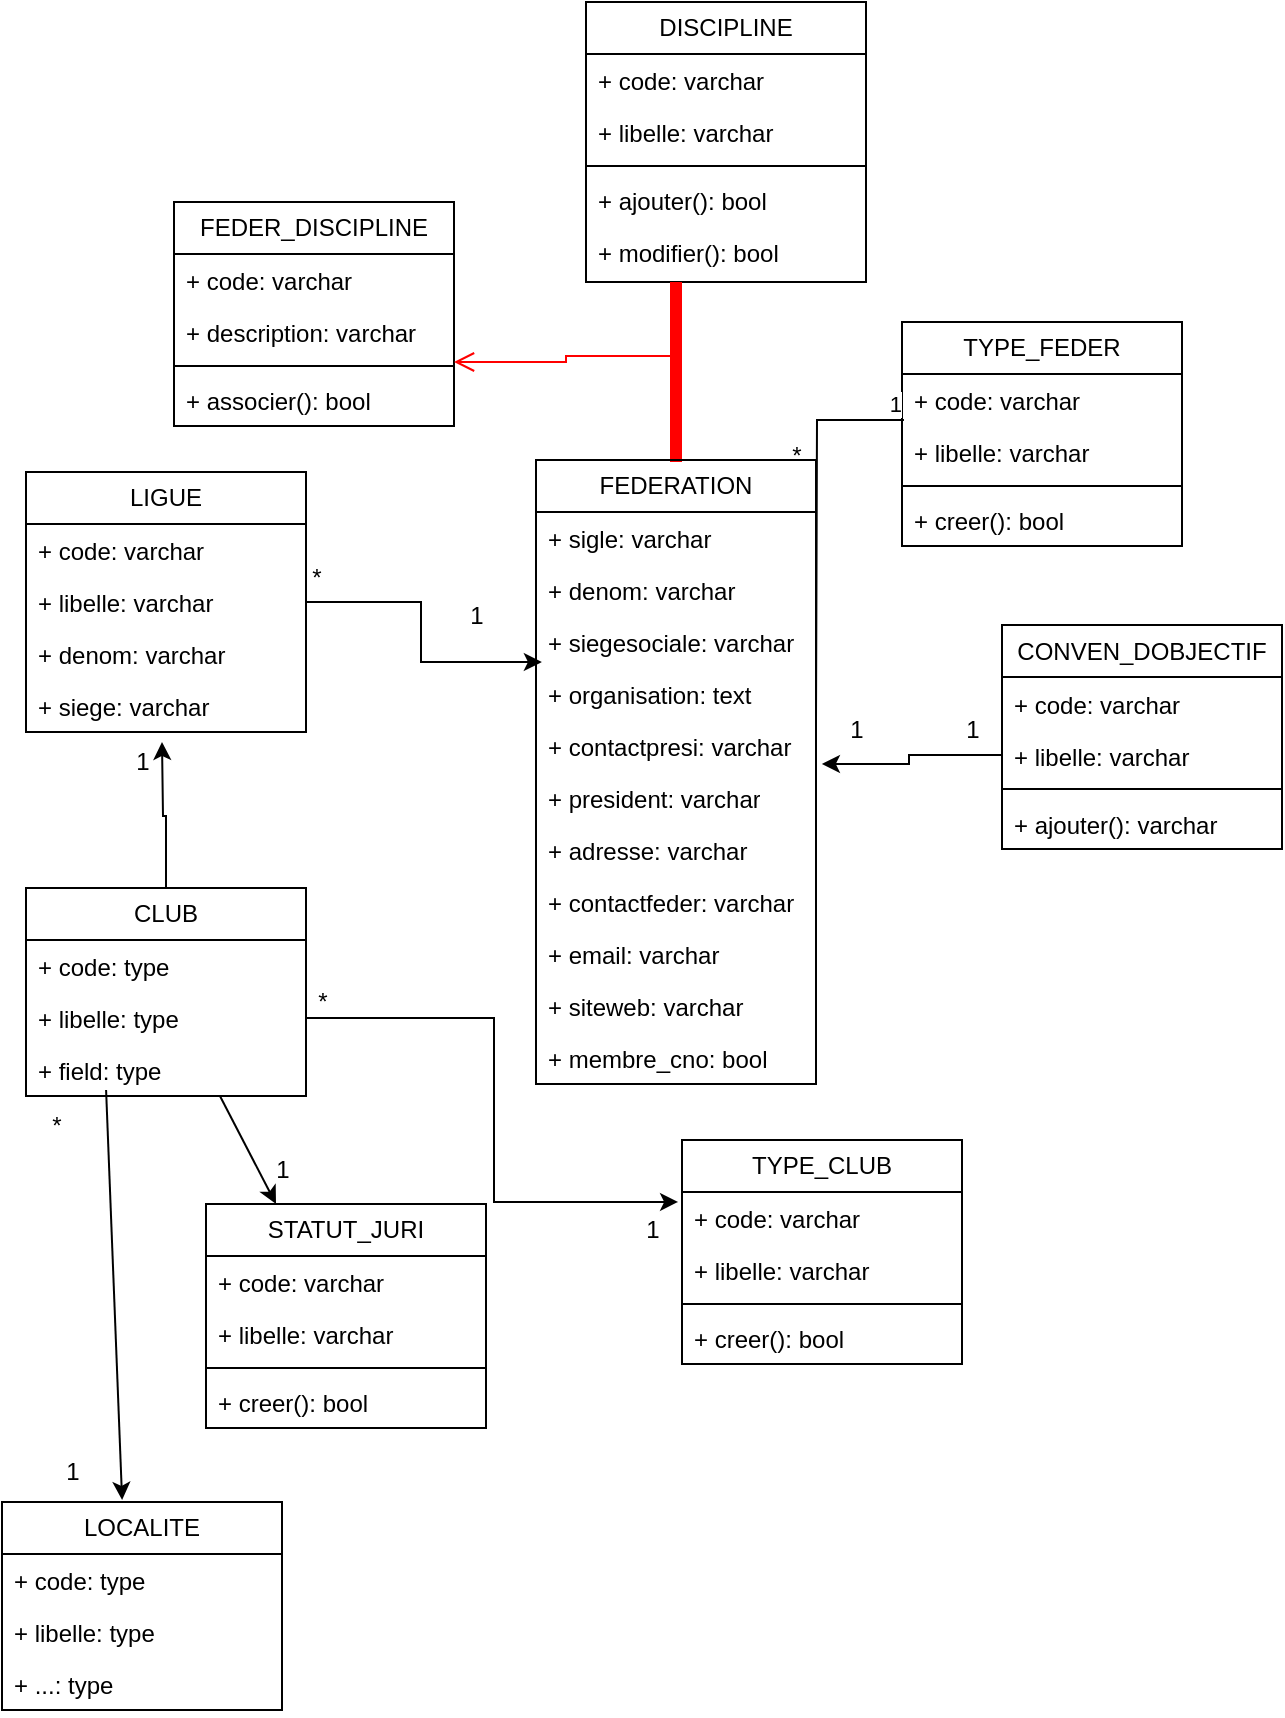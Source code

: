 <mxfile version="24.7.7">
  <diagram name="Page-1" id="IQpaf1bU2cP2rhMB1gOp">
    <mxGraphModel dx="1114" dy="566" grid="1" gridSize="10" guides="1" tooltips="1" connect="1" arrows="1" fold="1" page="1" pageScale="1" pageWidth="827" pageHeight="1169" math="0" shadow="0">
      <root>
        <mxCell id="0" />
        <mxCell id="1" parent="0" />
        <mxCell id="dvDmtmMPWIaqsXR3ExQg-1" value="DISCIPLINE" style="swimlane;fontStyle=0;childLayout=stackLayout;horizontal=1;startSize=26;fillColor=none;horizontalStack=0;resizeParent=1;resizeParentMax=0;resizeLast=0;collapsible=1;marginBottom=0;whiteSpace=wrap;html=1;" vertex="1" parent="1">
          <mxGeometry x="292" width="140" height="140" as="geometry" />
        </mxCell>
        <mxCell id="dvDmtmMPWIaqsXR3ExQg-2" value="+ code: varchar" style="text;strokeColor=none;fillColor=none;align=left;verticalAlign=top;spacingLeft=4;spacingRight=4;overflow=hidden;rotatable=0;points=[[0,0.5],[1,0.5]];portConstraint=eastwest;whiteSpace=wrap;html=1;" vertex="1" parent="dvDmtmMPWIaqsXR3ExQg-1">
          <mxGeometry y="26" width="140" height="26" as="geometry" />
        </mxCell>
        <mxCell id="dvDmtmMPWIaqsXR3ExQg-3" value="+ libelle: varchar" style="text;strokeColor=none;fillColor=none;align=left;verticalAlign=top;spacingLeft=4;spacingRight=4;overflow=hidden;rotatable=0;points=[[0,0.5],[1,0.5]];portConstraint=eastwest;whiteSpace=wrap;html=1;" vertex="1" parent="dvDmtmMPWIaqsXR3ExQg-1">
          <mxGeometry y="52" width="140" height="26" as="geometry" />
        </mxCell>
        <mxCell id="dvDmtmMPWIaqsXR3ExQg-6" value="" style="line;strokeWidth=1;fillColor=none;align=left;verticalAlign=middle;spacingTop=-1;spacingLeft=3;spacingRight=3;rotatable=0;labelPosition=right;points=[];portConstraint=eastwest;strokeColor=inherit;" vertex="1" parent="dvDmtmMPWIaqsXR3ExQg-1">
          <mxGeometry y="78" width="140" height="8" as="geometry" />
        </mxCell>
        <mxCell id="dvDmtmMPWIaqsXR3ExQg-5" value="+ ajouter(): bool" style="text;strokeColor=none;fillColor=none;align=left;verticalAlign=top;spacingLeft=4;spacingRight=4;overflow=hidden;rotatable=0;points=[[0,0.5],[1,0.5]];portConstraint=eastwest;whiteSpace=wrap;html=1;" vertex="1" parent="dvDmtmMPWIaqsXR3ExQg-1">
          <mxGeometry y="86" width="140" height="26" as="geometry" />
        </mxCell>
        <mxCell id="dvDmtmMPWIaqsXR3ExQg-7" value="+ modifier(): bool" style="text;strokeColor=none;fillColor=none;align=left;verticalAlign=top;spacingLeft=4;spacingRight=4;overflow=hidden;rotatable=0;points=[[0,0.5],[1,0.5]];portConstraint=eastwest;whiteSpace=wrap;html=1;" vertex="1" parent="dvDmtmMPWIaqsXR3ExQg-1">
          <mxGeometry y="112" width="140" height="26" as="geometry" />
        </mxCell>
        <mxCell id="dvDmtmMPWIaqsXR3ExQg-4" value="+ supprimer(): bool" style="text;strokeColor=none;fillColor=none;align=left;verticalAlign=top;spacingLeft=4;spacingRight=4;overflow=hidden;rotatable=0;points=[[0,0.5],[1,0.5]];portConstraint=eastwest;whiteSpace=wrap;html=1;" vertex="1" parent="dvDmtmMPWIaqsXR3ExQg-1">
          <mxGeometry y="138" width="140" height="2" as="geometry" />
        </mxCell>
        <mxCell id="dvDmtmMPWIaqsXR3ExQg-48" style="edgeStyle=orthogonalEdgeStyle;rounded=0;orthogonalLoop=1;jettySize=auto;html=1;" edge="1" parent="1" source="dvDmtmMPWIaqsXR3ExQg-8">
          <mxGeometry relative="1" as="geometry">
            <mxPoint x="80" y="370" as="targetPoint" />
          </mxGeometry>
        </mxCell>
        <mxCell id="dvDmtmMPWIaqsXR3ExQg-24" style="edgeStyle=orthogonalEdgeStyle;rounded=0;orthogonalLoop=1;jettySize=auto;html=1;entryX=-0.014;entryY=0.192;entryDx=0;entryDy=0;entryPerimeter=0;" edge="1" parent="1" source="dvDmtmMPWIaqsXR3ExQg-10" target="dvDmtmMPWIaqsXR3ExQg-18">
          <mxGeometry relative="1" as="geometry" />
        </mxCell>
        <mxCell id="dvDmtmMPWIaqsXR3ExQg-34" value="LIGUE" style="swimlane;fontStyle=0;childLayout=stackLayout;horizontal=1;startSize=26;fillColor=none;horizontalStack=0;resizeParent=1;resizeParentMax=0;resizeLast=0;collapsible=1;marginBottom=0;whiteSpace=wrap;html=1;" vertex="1" parent="1">
          <mxGeometry x="12" y="235" width="140" height="130" as="geometry" />
        </mxCell>
        <mxCell id="dvDmtmMPWIaqsXR3ExQg-35" value="+ code: varchar" style="text;strokeColor=none;fillColor=none;align=left;verticalAlign=top;spacingLeft=4;spacingRight=4;overflow=hidden;rotatable=0;points=[[0,0.5],[1,0.5]];portConstraint=eastwest;whiteSpace=wrap;html=1;" vertex="1" parent="dvDmtmMPWIaqsXR3ExQg-34">
          <mxGeometry y="26" width="140" height="26" as="geometry" />
        </mxCell>
        <mxCell id="dvDmtmMPWIaqsXR3ExQg-36" value="+ libelle: varchar" style="text;strokeColor=none;fillColor=none;align=left;verticalAlign=top;spacingLeft=4;spacingRight=4;overflow=hidden;rotatable=0;points=[[0,0.5],[1,0.5]];portConstraint=eastwest;whiteSpace=wrap;html=1;" vertex="1" parent="dvDmtmMPWIaqsXR3ExQg-34">
          <mxGeometry y="52" width="140" height="26" as="geometry" />
        </mxCell>
        <mxCell id="dvDmtmMPWIaqsXR3ExQg-105" value="+ denom: varchar" style="text;strokeColor=none;fillColor=none;align=left;verticalAlign=top;spacingLeft=4;spacingRight=4;overflow=hidden;rotatable=0;points=[[0,0.5],[1,0.5]];portConstraint=eastwest;whiteSpace=wrap;html=1;" vertex="1" parent="dvDmtmMPWIaqsXR3ExQg-34">
          <mxGeometry y="78" width="140" height="26" as="geometry" />
        </mxCell>
        <mxCell id="dvDmtmMPWIaqsXR3ExQg-37" value="+ siege: varchar" style="text;strokeColor=none;fillColor=none;align=left;verticalAlign=top;spacingLeft=4;spacingRight=4;overflow=hidden;rotatable=0;points=[[0,0.5],[1,0.5]];portConstraint=eastwest;whiteSpace=wrap;html=1;" vertex="1" parent="dvDmtmMPWIaqsXR3ExQg-34">
          <mxGeometry y="104" width="140" height="26" as="geometry" />
        </mxCell>
        <mxCell id="dvDmtmMPWIaqsXR3ExQg-39" value="1" style="text;html=1;align=center;verticalAlign=middle;resizable=0;points=[];autosize=1;strokeColor=none;fillColor=none;" vertex="1" parent="1">
          <mxGeometry x="222" y="292" width="30" height="30" as="geometry" />
        </mxCell>
        <mxCell id="dvDmtmMPWIaqsXR3ExQg-40" value="*" style="text;html=1;align=center;verticalAlign=middle;resizable=0;points=[];autosize=1;strokeColor=none;fillColor=none;" vertex="1" parent="1">
          <mxGeometry x="142" y="273" width="30" height="30" as="geometry" />
        </mxCell>
        <mxCell id="dvDmtmMPWIaqsXR3ExQg-46" value="" style="edgeStyle=orthogonalEdgeStyle;rounded=0;orthogonalLoop=1;jettySize=auto;html=1;entryX=0.021;entryY=0.885;entryDx=0;entryDy=0;entryPerimeter=0;" edge="1" parent="1" source="dvDmtmMPWIaqsXR3ExQg-36" target="dvDmtmMPWIaqsXR3ExQg-70">
          <mxGeometry relative="1" as="geometry" />
        </mxCell>
        <mxCell id="dvDmtmMPWIaqsXR3ExQg-47" value="" style="edgeStyle=orthogonalEdgeStyle;rounded=0;orthogonalLoop=1;jettySize=auto;html=1;entryX=1.021;entryY=-0.154;entryDx=0;entryDy=0;entryPerimeter=0;" edge="1" parent="1" source="dvDmtmMPWIaqsXR3ExQg-44" target="dvDmtmMPWIaqsXR3ExQg-76">
          <mxGeometry relative="1" as="geometry" />
        </mxCell>
        <mxCell id="dvDmtmMPWIaqsXR3ExQg-49" value="1" style="text;html=1;align=center;verticalAlign=middle;resizable=0;points=[];autosize=1;strokeColor=none;fillColor=none;" vertex="1" parent="1">
          <mxGeometry x="55" y="365" width="30" height="30" as="geometry" />
        </mxCell>
        <mxCell id="dvDmtmMPWIaqsXR3ExQg-55" value="FEDER_DISCIPLINE" style="swimlane;fontStyle=0;childLayout=stackLayout;horizontal=1;startSize=26;fillColor=none;horizontalStack=0;resizeParent=1;resizeParentMax=0;resizeLast=0;collapsible=1;marginBottom=0;whiteSpace=wrap;html=1;" vertex="1" parent="1">
          <mxGeometry x="86" y="100" width="140" height="112" as="geometry" />
        </mxCell>
        <mxCell id="dvDmtmMPWIaqsXR3ExQg-56" value="+ code: varchar" style="text;strokeColor=none;fillColor=none;align=left;verticalAlign=top;spacingLeft=4;spacingRight=4;overflow=hidden;rotatable=0;points=[[0,0.5],[1,0.5]];portConstraint=eastwest;whiteSpace=wrap;html=1;" vertex="1" parent="dvDmtmMPWIaqsXR3ExQg-55">
          <mxGeometry y="26" width="140" height="26" as="geometry" />
        </mxCell>
        <mxCell id="dvDmtmMPWIaqsXR3ExQg-57" value="+ description: varchar" style="text;strokeColor=none;fillColor=none;align=left;verticalAlign=top;spacingLeft=4;spacingRight=4;overflow=hidden;rotatable=0;points=[[0,0.5],[1,0.5]];portConstraint=eastwest;whiteSpace=wrap;html=1;" vertex="1" parent="dvDmtmMPWIaqsXR3ExQg-55">
          <mxGeometry y="52" width="140" height="26" as="geometry" />
        </mxCell>
        <mxCell id="dvDmtmMPWIaqsXR3ExQg-69" value="" style="line;strokeWidth=1;fillColor=none;align=left;verticalAlign=middle;spacingTop=-1;spacingLeft=3;spacingRight=3;rotatable=0;labelPosition=right;points=[];portConstraint=eastwest;strokeColor=inherit;" vertex="1" parent="dvDmtmMPWIaqsXR3ExQg-55">
          <mxGeometry y="78" width="140" height="8" as="geometry" />
        </mxCell>
        <mxCell id="dvDmtmMPWIaqsXR3ExQg-58" value="+ associer(): bool" style="text;strokeColor=none;fillColor=none;align=left;verticalAlign=top;spacingLeft=4;spacingRight=4;overflow=hidden;rotatable=0;points=[[0,0.5],[1,0.5]];portConstraint=eastwest;whiteSpace=wrap;html=1;" vertex="1" parent="dvDmtmMPWIaqsXR3ExQg-55">
          <mxGeometry y="86" width="140" height="26" as="geometry" />
        </mxCell>
        <mxCell id="dvDmtmMPWIaqsXR3ExQg-68" value="" style="edgeStyle=orthogonalEdgeStyle;html=1;verticalAlign=bottom;endArrow=open;endSize=8;strokeColor=#ff0000;rounded=0;" edge="1" source="dvDmtmMPWIaqsXR3ExQg-67" parent="1">
          <mxGeometry relative="1" as="geometry">
            <mxPoint x="226" y="180" as="targetPoint" />
            <Array as="points">
              <mxPoint x="337" y="177" />
              <mxPoint x="282" y="177" />
              <mxPoint x="282" y="180" />
            </Array>
          </mxGeometry>
        </mxCell>
        <mxCell id="dvDmtmMPWIaqsXR3ExQg-67" value="" style="shape=line;html=1;strokeWidth=6;strokeColor=#ff0000;rotation=90;" vertex="1" parent="1">
          <mxGeometry x="292" y="180" width="90" height="10" as="geometry" />
        </mxCell>
        <mxCell id="dvDmtmMPWIaqsXR3ExQg-72" value="" style="group" vertex="1" connectable="0" parent="1">
          <mxGeometry x="310" y="569" width="170" height="104" as="geometry" />
        </mxCell>
        <mxCell id="dvDmtmMPWIaqsXR3ExQg-16" value="TYPE_CLUB" style="swimlane;fontStyle=0;childLayout=stackLayout;horizontal=1;startSize=26;fillColor=none;horizontalStack=0;resizeParent=1;resizeParentMax=0;resizeLast=0;collapsible=1;marginBottom=0;whiteSpace=wrap;html=1;" vertex="1" parent="dvDmtmMPWIaqsXR3ExQg-72">
          <mxGeometry x="30" width="140" height="112" as="geometry" />
        </mxCell>
        <mxCell id="dvDmtmMPWIaqsXR3ExQg-18" value="+ code: varchar" style="text;strokeColor=none;fillColor=none;align=left;verticalAlign=top;spacingLeft=4;spacingRight=4;overflow=hidden;rotatable=0;points=[[0,0.5],[1,0.5]];portConstraint=eastwest;whiteSpace=wrap;html=1;" vertex="1" parent="dvDmtmMPWIaqsXR3ExQg-16">
          <mxGeometry y="26" width="140" height="26" as="geometry" />
        </mxCell>
        <mxCell id="dvDmtmMPWIaqsXR3ExQg-17" value="+ libelle: varchar" style="text;strokeColor=none;fillColor=none;align=left;verticalAlign=top;spacingLeft=4;spacingRight=4;overflow=hidden;rotatable=0;points=[[0,0.5],[1,0.5]];portConstraint=eastwest;whiteSpace=wrap;html=1;" vertex="1" parent="dvDmtmMPWIaqsXR3ExQg-16">
          <mxGeometry y="52" width="140" height="26" as="geometry" />
        </mxCell>
        <mxCell id="dvDmtmMPWIaqsXR3ExQg-104" value="" style="line;strokeWidth=1;fillColor=none;align=left;verticalAlign=middle;spacingTop=-1;spacingLeft=3;spacingRight=3;rotatable=0;labelPosition=right;points=[];portConstraint=eastwest;strokeColor=inherit;" vertex="1" parent="dvDmtmMPWIaqsXR3ExQg-16">
          <mxGeometry y="78" width="140" height="8" as="geometry" />
        </mxCell>
        <mxCell id="dvDmtmMPWIaqsXR3ExQg-19" value="+ creer(): bool" style="text;strokeColor=none;fillColor=none;align=left;verticalAlign=top;spacingLeft=4;spacingRight=4;overflow=hidden;rotatable=0;points=[[0,0.5],[1,0.5]];portConstraint=eastwest;whiteSpace=wrap;html=1;" vertex="1" parent="dvDmtmMPWIaqsXR3ExQg-16">
          <mxGeometry y="86" width="140" height="26" as="geometry" />
        </mxCell>
        <mxCell id="dvDmtmMPWIaqsXR3ExQg-29" value="1" style="text;html=1;align=center;verticalAlign=middle;resizable=0;points=[];autosize=1;strokeColor=none;fillColor=none;" vertex="1" parent="dvDmtmMPWIaqsXR3ExQg-72">
          <mxGeometry y="30" width="30" height="30" as="geometry" />
        </mxCell>
        <mxCell id="dvDmtmMPWIaqsXR3ExQg-80" value="TYPE_FEDER" style="swimlane;fontStyle=0;childLayout=stackLayout;horizontal=1;startSize=26;fillColor=none;horizontalStack=0;resizeParent=1;resizeParentMax=0;resizeLast=0;collapsible=1;marginBottom=0;whiteSpace=wrap;html=1;" vertex="1" parent="1">
          <mxGeometry x="450" y="160" width="140" height="112" as="geometry" />
        </mxCell>
        <mxCell id="dvDmtmMPWIaqsXR3ExQg-81" value="+ code: varchar" style="text;strokeColor=none;fillColor=none;align=left;verticalAlign=top;spacingLeft=4;spacingRight=4;overflow=hidden;rotatable=0;points=[[0,0.5],[1,0.5]];portConstraint=eastwest;whiteSpace=wrap;html=1;" vertex="1" parent="dvDmtmMPWIaqsXR3ExQg-80">
          <mxGeometry y="26" width="140" height="26" as="geometry" />
        </mxCell>
        <mxCell id="dvDmtmMPWIaqsXR3ExQg-82" value="+ libelle: varchar" style="text;strokeColor=none;fillColor=none;align=left;verticalAlign=top;spacingLeft=4;spacingRight=4;overflow=hidden;rotatable=0;points=[[0,0.5],[1,0.5]];portConstraint=eastwest;whiteSpace=wrap;html=1;" vertex="1" parent="dvDmtmMPWIaqsXR3ExQg-80">
          <mxGeometry y="52" width="140" height="26" as="geometry" />
        </mxCell>
        <mxCell id="dvDmtmMPWIaqsXR3ExQg-89" value="" style="line;strokeWidth=1;fillColor=none;align=left;verticalAlign=middle;spacingTop=-1;spacingLeft=3;spacingRight=3;rotatable=0;labelPosition=right;points=[];portConstraint=eastwest;strokeColor=inherit;" vertex="1" parent="dvDmtmMPWIaqsXR3ExQg-80">
          <mxGeometry y="78" width="140" height="8" as="geometry" />
        </mxCell>
        <mxCell id="dvDmtmMPWIaqsXR3ExQg-83" value="+ creer(): bool" style="text;strokeColor=none;fillColor=none;align=left;verticalAlign=top;spacingLeft=4;spacingRight=4;overflow=hidden;rotatable=0;points=[[0,0.5],[1,0.5]];portConstraint=eastwest;whiteSpace=wrap;html=1;" vertex="1" parent="dvDmtmMPWIaqsXR3ExQg-80">
          <mxGeometry y="86" width="140" height="26" as="geometry" />
        </mxCell>
        <mxCell id="dvDmtmMPWIaqsXR3ExQg-85" value="" style="endArrow=none;html=1;edgeStyle=orthogonalEdgeStyle;rounded=0;entryX=0.007;entryY=0.885;entryDx=0;entryDy=0;entryPerimeter=0;" edge="1" parent="1" target="dvDmtmMPWIaqsXR3ExQg-81">
          <mxGeometry relative="1" as="geometry">
            <mxPoint x="407" y="358" as="sourcePoint" />
            <mxPoint x="567" y="358" as="targetPoint" />
          </mxGeometry>
        </mxCell>
        <mxCell id="dvDmtmMPWIaqsXR3ExQg-87" value="1" style="edgeLabel;resizable=0;html=1;align=right;verticalAlign=bottom;" connectable="0" vertex="1" parent="dvDmtmMPWIaqsXR3ExQg-85">
          <mxGeometry x="1" relative="1" as="geometry" />
        </mxCell>
        <mxCell id="dvDmtmMPWIaqsXR3ExQg-90" value="" style="group" vertex="1" connectable="0" parent="1">
          <mxGeometry x="470" y="311.5" width="170" height="104" as="geometry" />
        </mxCell>
        <mxCell id="dvDmtmMPWIaqsXR3ExQg-42" value="CONVEN_DOBJECTIF" style="swimlane;fontStyle=0;childLayout=stackLayout;horizontal=1;startSize=26;fillColor=none;horizontalStack=0;resizeParent=1;resizeParentMax=0;resizeLast=0;collapsible=1;marginBottom=0;whiteSpace=wrap;html=1;" vertex="1" parent="dvDmtmMPWIaqsXR3ExQg-90">
          <mxGeometry x="30" width="140" height="112" as="geometry" />
        </mxCell>
        <mxCell id="dvDmtmMPWIaqsXR3ExQg-43" value="+ code: varchar" style="text;strokeColor=none;fillColor=none;align=left;verticalAlign=top;spacingLeft=4;spacingRight=4;overflow=hidden;rotatable=0;points=[[0,0.5],[1,0.5]];portConstraint=eastwest;whiteSpace=wrap;html=1;" vertex="1" parent="dvDmtmMPWIaqsXR3ExQg-42">
          <mxGeometry y="26" width="140" height="26" as="geometry" />
        </mxCell>
        <mxCell id="dvDmtmMPWIaqsXR3ExQg-44" value="+ libelle: varchar" style="text;strokeColor=none;fillColor=none;align=left;verticalAlign=top;spacingLeft=4;spacingRight=4;overflow=hidden;rotatable=0;points=[[0,0.5],[1,0.5]];portConstraint=eastwest;whiteSpace=wrap;html=1;" vertex="1" parent="dvDmtmMPWIaqsXR3ExQg-42">
          <mxGeometry y="52" width="140" height="26" as="geometry" />
        </mxCell>
        <mxCell id="dvDmtmMPWIaqsXR3ExQg-102" value="" style="line;strokeWidth=1;fillColor=none;align=left;verticalAlign=middle;spacingTop=-1;spacingLeft=3;spacingRight=3;rotatable=0;labelPosition=right;points=[];portConstraint=eastwest;strokeColor=inherit;" vertex="1" parent="dvDmtmMPWIaqsXR3ExQg-42">
          <mxGeometry y="78" width="140" height="8" as="geometry" />
        </mxCell>
        <mxCell id="dvDmtmMPWIaqsXR3ExQg-45" value="+ ajouter(): varchar" style="text;strokeColor=none;fillColor=none;align=left;verticalAlign=top;spacingLeft=4;spacingRight=4;overflow=hidden;rotatable=0;points=[[0,0.5],[1,0.5]];portConstraint=eastwest;whiteSpace=wrap;html=1;" vertex="1" parent="dvDmtmMPWIaqsXR3ExQg-42">
          <mxGeometry y="86" width="140" height="26" as="geometry" />
        </mxCell>
        <mxCell id="dvDmtmMPWIaqsXR3ExQg-51" value="1" style="text;html=1;align=center;verticalAlign=middle;resizable=0;points=[];autosize=1;strokeColor=none;fillColor=none;" vertex="1" parent="dvDmtmMPWIaqsXR3ExQg-90">
          <mxGeometry y="37" width="30" height="30" as="geometry" />
        </mxCell>
        <mxCell id="dvDmtmMPWIaqsXR3ExQg-92" value="" style="group" vertex="1" connectable="0" parent="1">
          <mxGeometry x="267" y="212" width="175" height="303" as="geometry" />
        </mxCell>
        <mxCell id="dvDmtmMPWIaqsXR3ExQg-50" value="1" style="text;html=1;align=center;verticalAlign=middle;resizable=0;points=[];autosize=1;strokeColor=none;fillColor=none;" vertex="1" parent="dvDmtmMPWIaqsXR3ExQg-92">
          <mxGeometry x="145" y="136.5" width="30" height="30" as="geometry" />
        </mxCell>
        <mxCell id="dvDmtmMPWIaqsXR3ExQg-91" value="" style="group" vertex="1" connectable="0" parent="dvDmtmMPWIaqsXR3ExQg-92">
          <mxGeometry width="145" height="303" as="geometry" />
        </mxCell>
        <mxCell id="dvDmtmMPWIaqsXR3ExQg-30" value="FEDERATION" style="swimlane;fontStyle=0;childLayout=stackLayout;horizontal=1;startSize=26;fillColor=none;horizontalStack=0;resizeParent=1;resizeParentMax=0;resizeLast=0;collapsible=1;marginBottom=0;whiteSpace=wrap;html=1;" vertex="1" parent="dvDmtmMPWIaqsXR3ExQg-91">
          <mxGeometry y="17" width="140" height="312" as="geometry" />
        </mxCell>
        <mxCell id="dvDmtmMPWIaqsXR3ExQg-31" value="+ sigle: varchar" style="text;strokeColor=none;fillColor=none;align=left;verticalAlign=top;spacingLeft=4;spacingRight=4;overflow=hidden;rotatable=0;points=[[0,0.5],[1,0.5]];portConstraint=eastwest;whiteSpace=wrap;html=1;" vertex="1" parent="dvDmtmMPWIaqsXR3ExQg-30">
          <mxGeometry y="26" width="140" height="26" as="geometry" />
        </mxCell>
        <mxCell id="dvDmtmMPWIaqsXR3ExQg-32" value="+ denom: varchar" style="text;strokeColor=none;fillColor=none;align=left;verticalAlign=top;spacingLeft=4;spacingRight=4;overflow=hidden;rotatable=0;points=[[0,0.5],[1,0.5]];portConstraint=eastwest;whiteSpace=wrap;html=1;" vertex="1" parent="dvDmtmMPWIaqsXR3ExQg-30">
          <mxGeometry y="52" width="140" height="26" as="geometry" />
        </mxCell>
        <mxCell id="dvDmtmMPWIaqsXR3ExQg-70" value="+ siegesociale: varchar" style="text;strokeColor=none;fillColor=none;align=left;verticalAlign=top;spacingLeft=4;spacingRight=4;overflow=hidden;rotatable=0;points=[[0,0.5],[1,0.5]];portConstraint=eastwest;whiteSpace=wrap;html=1;" vertex="1" parent="dvDmtmMPWIaqsXR3ExQg-30">
          <mxGeometry y="78" width="140" height="26" as="geometry" />
        </mxCell>
        <mxCell id="dvDmtmMPWIaqsXR3ExQg-73" value="+ organisation: text" style="text;strokeColor=none;fillColor=none;align=left;verticalAlign=top;spacingLeft=4;spacingRight=4;overflow=hidden;rotatable=0;points=[[0,0.5],[1,0.5]];portConstraint=eastwest;whiteSpace=wrap;html=1;" vertex="1" parent="dvDmtmMPWIaqsXR3ExQg-30">
          <mxGeometry y="104" width="140" height="26" as="geometry" />
        </mxCell>
        <mxCell id="dvDmtmMPWIaqsXR3ExQg-77" value="+ contactpresi: varchar" style="text;strokeColor=none;fillColor=none;align=left;verticalAlign=top;spacingLeft=4;spacingRight=4;overflow=hidden;rotatable=0;points=[[0,0.5],[1,0.5]];portConstraint=eastwest;whiteSpace=wrap;html=1;" vertex="1" parent="dvDmtmMPWIaqsXR3ExQg-30">
          <mxGeometry y="130" width="140" height="26" as="geometry" />
        </mxCell>
        <mxCell id="dvDmtmMPWIaqsXR3ExQg-76" value="+ president: varchar" style="text;strokeColor=none;fillColor=none;align=left;verticalAlign=top;spacingLeft=4;spacingRight=4;overflow=hidden;rotatable=0;points=[[0,0.5],[1,0.5]];portConstraint=eastwest;whiteSpace=wrap;html=1;" vertex="1" parent="dvDmtmMPWIaqsXR3ExQg-30">
          <mxGeometry y="156" width="140" height="26" as="geometry" />
        </mxCell>
        <mxCell id="dvDmtmMPWIaqsXR3ExQg-74" value="+ adresse: varchar" style="text;strokeColor=none;fillColor=none;align=left;verticalAlign=top;spacingLeft=4;spacingRight=4;overflow=hidden;rotatable=0;points=[[0,0.5],[1,0.5]];portConstraint=eastwest;whiteSpace=wrap;html=1;" vertex="1" parent="dvDmtmMPWIaqsXR3ExQg-30">
          <mxGeometry y="182" width="140" height="26" as="geometry" />
        </mxCell>
        <mxCell id="dvDmtmMPWIaqsXR3ExQg-78" value="+ contactfeder: varchar" style="text;strokeColor=none;fillColor=none;align=left;verticalAlign=top;spacingLeft=4;spacingRight=4;overflow=hidden;rotatable=0;points=[[0,0.5],[1,0.5]];portConstraint=eastwest;whiteSpace=wrap;html=1;" vertex="1" parent="dvDmtmMPWIaqsXR3ExQg-30">
          <mxGeometry y="208" width="140" height="26" as="geometry" />
        </mxCell>
        <mxCell id="dvDmtmMPWIaqsXR3ExQg-79" value="+ email: varchar" style="text;strokeColor=none;fillColor=none;align=left;verticalAlign=top;spacingLeft=4;spacingRight=4;overflow=hidden;rotatable=0;points=[[0,0.5],[1,0.5]];portConstraint=eastwest;whiteSpace=wrap;html=1;" vertex="1" parent="dvDmtmMPWIaqsXR3ExQg-30">
          <mxGeometry y="234" width="140" height="26" as="geometry" />
        </mxCell>
        <mxCell id="dvDmtmMPWIaqsXR3ExQg-101" value="+ siteweb: varchar" style="text;strokeColor=none;fillColor=none;align=left;verticalAlign=top;spacingLeft=4;spacingRight=4;overflow=hidden;rotatable=0;points=[[0,0.5],[1,0.5]];portConstraint=eastwest;whiteSpace=wrap;html=1;" vertex="1" parent="dvDmtmMPWIaqsXR3ExQg-30">
          <mxGeometry y="260" width="140" height="26" as="geometry" />
        </mxCell>
        <mxCell id="dvDmtmMPWIaqsXR3ExQg-33" value="+ membre_cno: bool" style="text;strokeColor=none;fillColor=none;align=left;verticalAlign=top;spacingLeft=4;spacingRight=4;overflow=hidden;rotatable=0;points=[[0,0.5],[1,0.5]];portConstraint=eastwest;whiteSpace=wrap;html=1;" vertex="1" parent="dvDmtmMPWIaqsXR3ExQg-30">
          <mxGeometry y="286" width="140" height="26" as="geometry" />
        </mxCell>
        <mxCell id="dvDmtmMPWIaqsXR3ExQg-88" value="*" style="text;html=1;align=center;verticalAlign=middle;resizable=0;points=[];autosize=1;strokeColor=none;fillColor=none;" vertex="1" parent="dvDmtmMPWIaqsXR3ExQg-91">
          <mxGeometry x="115" width="30" height="30" as="geometry" />
        </mxCell>
        <mxCell id="dvDmtmMPWIaqsXR3ExQg-95" style="edgeStyle=none;rounded=0;orthogonalLoop=1;jettySize=auto;html=1;entryX=0.25;entryY=0;entryDx=0;entryDy=0;" edge="1" parent="1" source="dvDmtmMPWIaqsXR3ExQg-8" target="dvDmtmMPWIaqsXR3ExQg-20">
          <mxGeometry relative="1" as="geometry" />
        </mxCell>
        <mxCell id="dvDmtmMPWIaqsXR3ExQg-97" value="" style="group" vertex="1" connectable="0" parent="1">
          <mxGeometry x="70" y="569" width="172" height="136" as="geometry" />
        </mxCell>
        <mxCell id="dvDmtmMPWIaqsXR3ExQg-75" value="" style="group" vertex="1" connectable="0" parent="dvDmtmMPWIaqsXR3ExQg-97">
          <mxGeometry y="32" width="172" height="104" as="geometry" />
        </mxCell>
        <mxCell id="dvDmtmMPWIaqsXR3ExQg-20" value="STATUT_JURI" style="swimlane;fontStyle=0;childLayout=stackLayout;horizontal=1;startSize=26;fillColor=none;horizontalStack=0;resizeParent=1;resizeParentMax=0;resizeLast=0;collapsible=1;marginBottom=0;whiteSpace=wrap;html=1;" vertex="1" parent="dvDmtmMPWIaqsXR3ExQg-75">
          <mxGeometry x="32" width="140" height="112" as="geometry" />
        </mxCell>
        <mxCell id="dvDmtmMPWIaqsXR3ExQg-21" value="+ code: varchar" style="text;strokeColor=none;fillColor=none;align=left;verticalAlign=top;spacingLeft=4;spacingRight=4;overflow=hidden;rotatable=0;points=[[0,0.5],[1,0.5]];portConstraint=eastwest;whiteSpace=wrap;html=1;" vertex="1" parent="dvDmtmMPWIaqsXR3ExQg-20">
          <mxGeometry y="26" width="140" height="26" as="geometry" />
        </mxCell>
        <mxCell id="dvDmtmMPWIaqsXR3ExQg-22" value="+ libelle: varchar" style="text;strokeColor=none;fillColor=none;align=left;verticalAlign=top;spacingLeft=4;spacingRight=4;overflow=hidden;rotatable=0;points=[[0,0.5],[1,0.5]];portConstraint=eastwest;whiteSpace=wrap;html=1;" vertex="1" parent="dvDmtmMPWIaqsXR3ExQg-20">
          <mxGeometry y="52" width="140" height="26" as="geometry" />
        </mxCell>
        <mxCell id="dvDmtmMPWIaqsXR3ExQg-106" value="" style="line;strokeWidth=1;fillColor=none;align=left;verticalAlign=middle;spacingTop=-1;spacingLeft=3;spacingRight=3;rotatable=0;labelPosition=right;points=[];portConstraint=eastwest;strokeColor=inherit;" vertex="1" parent="dvDmtmMPWIaqsXR3ExQg-20">
          <mxGeometry y="78" width="140" height="8" as="geometry" />
        </mxCell>
        <mxCell id="dvDmtmMPWIaqsXR3ExQg-23" value="+ creer(): bool" style="text;strokeColor=none;fillColor=none;align=left;verticalAlign=top;spacingLeft=4;spacingRight=4;overflow=hidden;rotatable=0;points=[[0,0.5],[1,0.5]];portConstraint=eastwest;whiteSpace=wrap;html=1;" vertex="1" parent="dvDmtmMPWIaqsXR3ExQg-20">
          <mxGeometry y="86" width="140" height="26" as="geometry" />
        </mxCell>
        <mxCell id="dvDmtmMPWIaqsXR3ExQg-96" value="1" style="text;html=1;align=center;verticalAlign=middle;resizable=0;points=[];autosize=1;strokeColor=none;fillColor=none;" vertex="1" parent="dvDmtmMPWIaqsXR3ExQg-97">
          <mxGeometry x="55" width="30" height="30" as="geometry" />
        </mxCell>
        <mxCell id="dvDmtmMPWIaqsXR3ExQg-98" style="edgeStyle=none;rounded=0;orthogonalLoop=1;jettySize=auto;html=1;entryX=0.429;entryY=-0.01;entryDx=0;entryDy=0;entryPerimeter=0;exitX=0.286;exitY=0.885;exitDx=0;exitDy=0;exitPerimeter=0;" edge="1" parent="1" source="dvDmtmMPWIaqsXR3ExQg-11" target="dvDmtmMPWIaqsXR3ExQg-12">
          <mxGeometry relative="1" as="geometry" />
        </mxCell>
        <mxCell id="dvDmtmMPWIaqsXR3ExQg-99" value="" style="group" vertex="1" connectable="0" parent="1">
          <mxGeometry y="720" width="140" height="134" as="geometry" />
        </mxCell>
        <mxCell id="dvDmtmMPWIaqsXR3ExQg-12" value="LOCALITE" style="swimlane;fontStyle=0;childLayout=stackLayout;horizontal=1;startSize=26;fillColor=none;horizontalStack=0;resizeParent=1;resizeParentMax=0;resizeLast=0;collapsible=1;marginBottom=0;whiteSpace=wrap;html=1;" vertex="1" parent="dvDmtmMPWIaqsXR3ExQg-99">
          <mxGeometry y="30" width="140" height="104" as="geometry" />
        </mxCell>
        <mxCell id="dvDmtmMPWIaqsXR3ExQg-13" value="+ code: type" style="text;strokeColor=none;fillColor=none;align=left;verticalAlign=top;spacingLeft=4;spacingRight=4;overflow=hidden;rotatable=0;points=[[0,0.5],[1,0.5]];portConstraint=eastwest;whiteSpace=wrap;html=1;" vertex="1" parent="dvDmtmMPWIaqsXR3ExQg-12">
          <mxGeometry y="26" width="140" height="26" as="geometry" />
        </mxCell>
        <mxCell id="dvDmtmMPWIaqsXR3ExQg-14" value="+ libelle: type" style="text;strokeColor=none;fillColor=none;align=left;verticalAlign=top;spacingLeft=4;spacingRight=4;overflow=hidden;rotatable=0;points=[[0,0.5],[1,0.5]];portConstraint=eastwest;whiteSpace=wrap;html=1;" vertex="1" parent="dvDmtmMPWIaqsXR3ExQg-12">
          <mxGeometry y="52" width="140" height="26" as="geometry" />
        </mxCell>
        <mxCell id="dvDmtmMPWIaqsXR3ExQg-15" value="+ ...: type" style="text;strokeColor=none;fillColor=none;align=left;verticalAlign=top;spacingLeft=4;spacingRight=4;overflow=hidden;rotatable=0;points=[[0,0.5],[1,0.5]];portConstraint=eastwest;whiteSpace=wrap;html=1;" vertex="1" parent="dvDmtmMPWIaqsXR3ExQg-12">
          <mxGeometry y="78" width="140" height="26" as="geometry" />
        </mxCell>
        <mxCell id="dvDmtmMPWIaqsXR3ExQg-28" value="1" style="text;html=1;align=center;verticalAlign=middle;resizable=0;points=[];autosize=1;strokeColor=none;fillColor=none;" vertex="1" parent="dvDmtmMPWIaqsXR3ExQg-99">
          <mxGeometry x="20" width="30" height="30" as="geometry" />
        </mxCell>
        <mxCell id="dvDmtmMPWIaqsXR3ExQg-100" value="" style="group" vertex="1" connectable="0" parent="1">
          <mxGeometry x="12" y="443" width="163" height="134" as="geometry" />
        </mxCell>
        <mxCell id="dvDmtmMPWIaqsXR3ExQg-27" value="*" style="text;html=1;align=center;verticalAlign=middle;resizable=0;points=[];autosize=1;strokeColor=none;fillColor=none;" vertex="1" parent="dvDmtmMPWIaqsXR3ExQg-100">
          <mxGeometry y="104" width="30" height="30" as="geometry" />
        </mxCell>
        <mxCell id="dvDmtmMPWIaqsXR3ExQg-94" value="" style="group" vertex="1" connectable="0" parent="dvDmtmMPWIaqsXR3ExQg-100">
          <mxGeometry width="163" height="104" as="geometry" />
        </mxCell>
        <mxCell id="dvDmtmMPWIaqsXR3ExQg-8" value="CLUB" style="swimlane;fontStyle=0;childLayout=stackLayout;horizontal=1;startSize=26;fillColor=none;horizontalStack=0;resizeParent=1;resizeParentMax=0;resizeLast=0;collapsible=1;marginBottom=0;whiteSpace=wrap;html=1;" vertex="1" parent="dvDmtmMPWIaqsXR3ExQg-94">
          <mxGeometry width="140" height="104" as="geometry" />
        </mxCell>
        <mxCell id="dvDmtmMPWIaqsXR3ExQg-9" value="+ code: type" style="text;strokeColor=none;fillColor=none;align=left;verticalAlign=top;spacingLeft=4;spacingRight=4;overflow=hidden;rotatable=0;points=[[0,0.5],[1,0.5]];portConstraint=eastwest;whiteSpace=wrap;html=1;" vertex="1" parent="dvDmtmMPWIaqsXR3ExQg-8">
          <mxGeometry y="26" width="140" height="26" as="geometry" />
        </mxCell>
        <mxCell id="dvDmtmMPWIaqsXR3ExQg-10" value="+ libelle: type" style="text;strokeColor=none;fillColor=none;align=left;verticalAlign=top;spacingLeft=4;spacingRight=4;overflow=hidden;rotatable=0;points=[[0,0.5],[1,0.5]];portConstraint=eastwest;whiteSpace=wrap;html=1;" vertex="1" parent="dvDmtmMPWIaqsXR3ExQg-8">
          <mxGeometry y="52" width="140" height="26" as="geometry" />
        </mxCell>
        <mxCell id="dvDmtmMPWIaqsXR3ExQg-11" value="+ field: type" style="text;strokeColor=none;fillColor=none;align=left;verticalAlign=top;spacingLeft=4;spacingRight=4;overflow=hidden;rotatable=0;points=[[0,0.5],[1,0.5]];portConstraint=eastwest;whiteSpace=wrap;html=1;" vertex="1" parent="dvDmtmMPWIaqsXR3ExQg-8">
          <mxGeometry y="78" width="140" height="26" as="geometry" />
        </mxCell>
        <mxCell id="dvDmtmMPWIaqsXR3ExQg-93" value="*" style="text;html=1;align=center;verticalAlign=middle;resizable=0;points=[];autosize=1;strokeColor=none;fillColor=none;" vertex="1" parent="dvDmtmMPWIaqsXR3ExQg-94">
          <mxGeometry x="133" y="42" width="30" height="30" as="geometry" />
        </mxCell>
      </root>
    </mxGraphModel>
  </diagram>
</mxfile>
